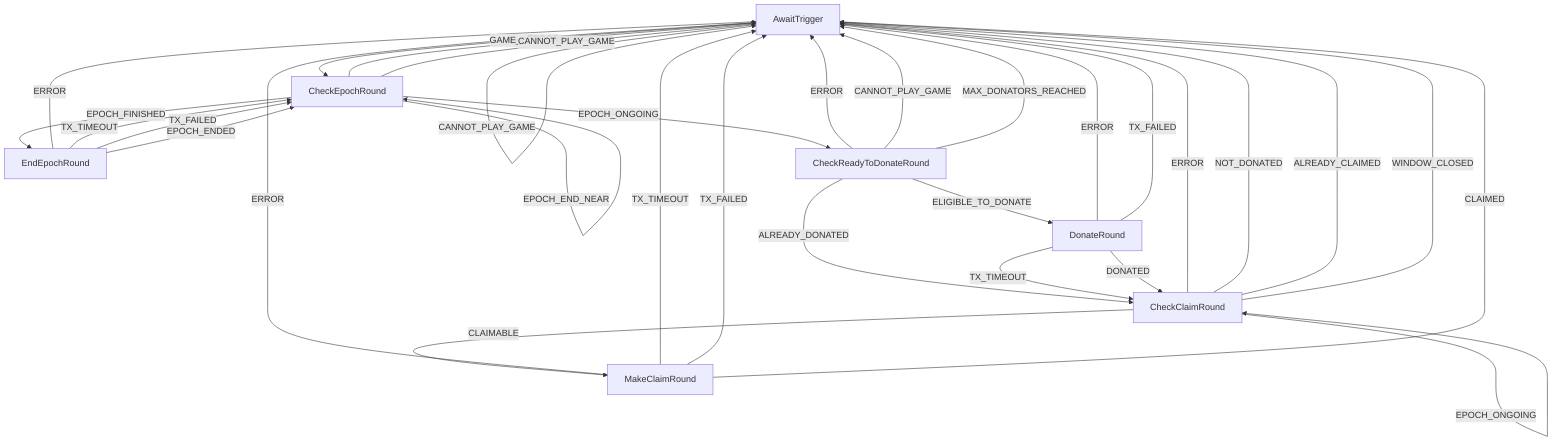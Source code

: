 graph TD

  %% sleep until we get an external play instruction
  AwaitTrigger -->|ERROR| AwaitTrigger
  AwaitTrigger -->|NO_TRIGGER| AwaitTrigger
  AwaitTrigger -->|CANNOT_PLAY_GAME| AwaitTrigger
  AwaitTrigger -->|GAME_ON| CheckEpochRound

  %% read-only
  CheckEpochRound -->|ERROR| AwaitTrigger
  CheckEpochRound -->|CANNOT_PLAY_GAME| AwaitTrigger
  CheckEpochRound -->|EPOCH_END_NEAR| CheckEpochRound
  CheckEpochRound -->|EPOCH_FINISHED| EndEpochRound
  CheckEpochRound -->|EPOCH_ONGOING| CheckReadyToDonateRound

  %% write & read
  EndEpochRound -->|ERROR| AwaitTrigger
  EndEpochRound -->|TX_TIMEOUT| CheckEpochRound
  EndEpochRound -->|TX_FAILED| CheckEpochRound
  EndEpochRound -->|EPOCH_ENDED| CheckEpochRound

  %% read-only
  CheckReadyToDonateRound -->|ERROR| AwaitTrigger
  CheckReadyToDonateRound -->|CANNOT_PLAY_GAME| AwaitTrigger
  CheckReadyToDonateRound -->|ALREADY_DONATED| CheckClaimRound
  CheckReadyToDonateRound -->|MAX_DONATORS_REACHED| AwaitTrigger
  CheckReadyToDonateRound -->|ELIGIBLE_TO_DONATE| DonateRound

  %% write & read
  DonateRound -->|ERROR| AwaitTrigger
  DonateRound -->|TX_TIMEOUT| CheckClaimRound
  DonateRound -->|TX_FAILED| AwaitTrigger
  DonateRound -->|DONATED| CheckClaimRound
  
  %% read-only
  CheckClaimRound -->|ERROR| AwaitTrigger
  CheckClaimRound -->|NOT_DONATED| AwaitTrigger
  CheckClaimRound -->|ALREADY_CLAIMED| AwaitTrigger
  CheckClaimRound -->|WINDOW_CLOSED| AwaitTrigger
  CheckClaimRound -->|EPOCH_ONGOING| CheckClaimRound
  CheckClaimRound -->|CLAIMABLE| MakeClaimRound

  %% write & read
  MakeClaimRound -->|ERROR| AwaitTrigger
  MakeClaimRound -->|TX_TIMEOUT| AwaitTrigger
  MakeClaimRound -->|TX_FAILED| AwaitTrigger
  MakeClaimRound -->|CLAIMED| AwaitTrigger